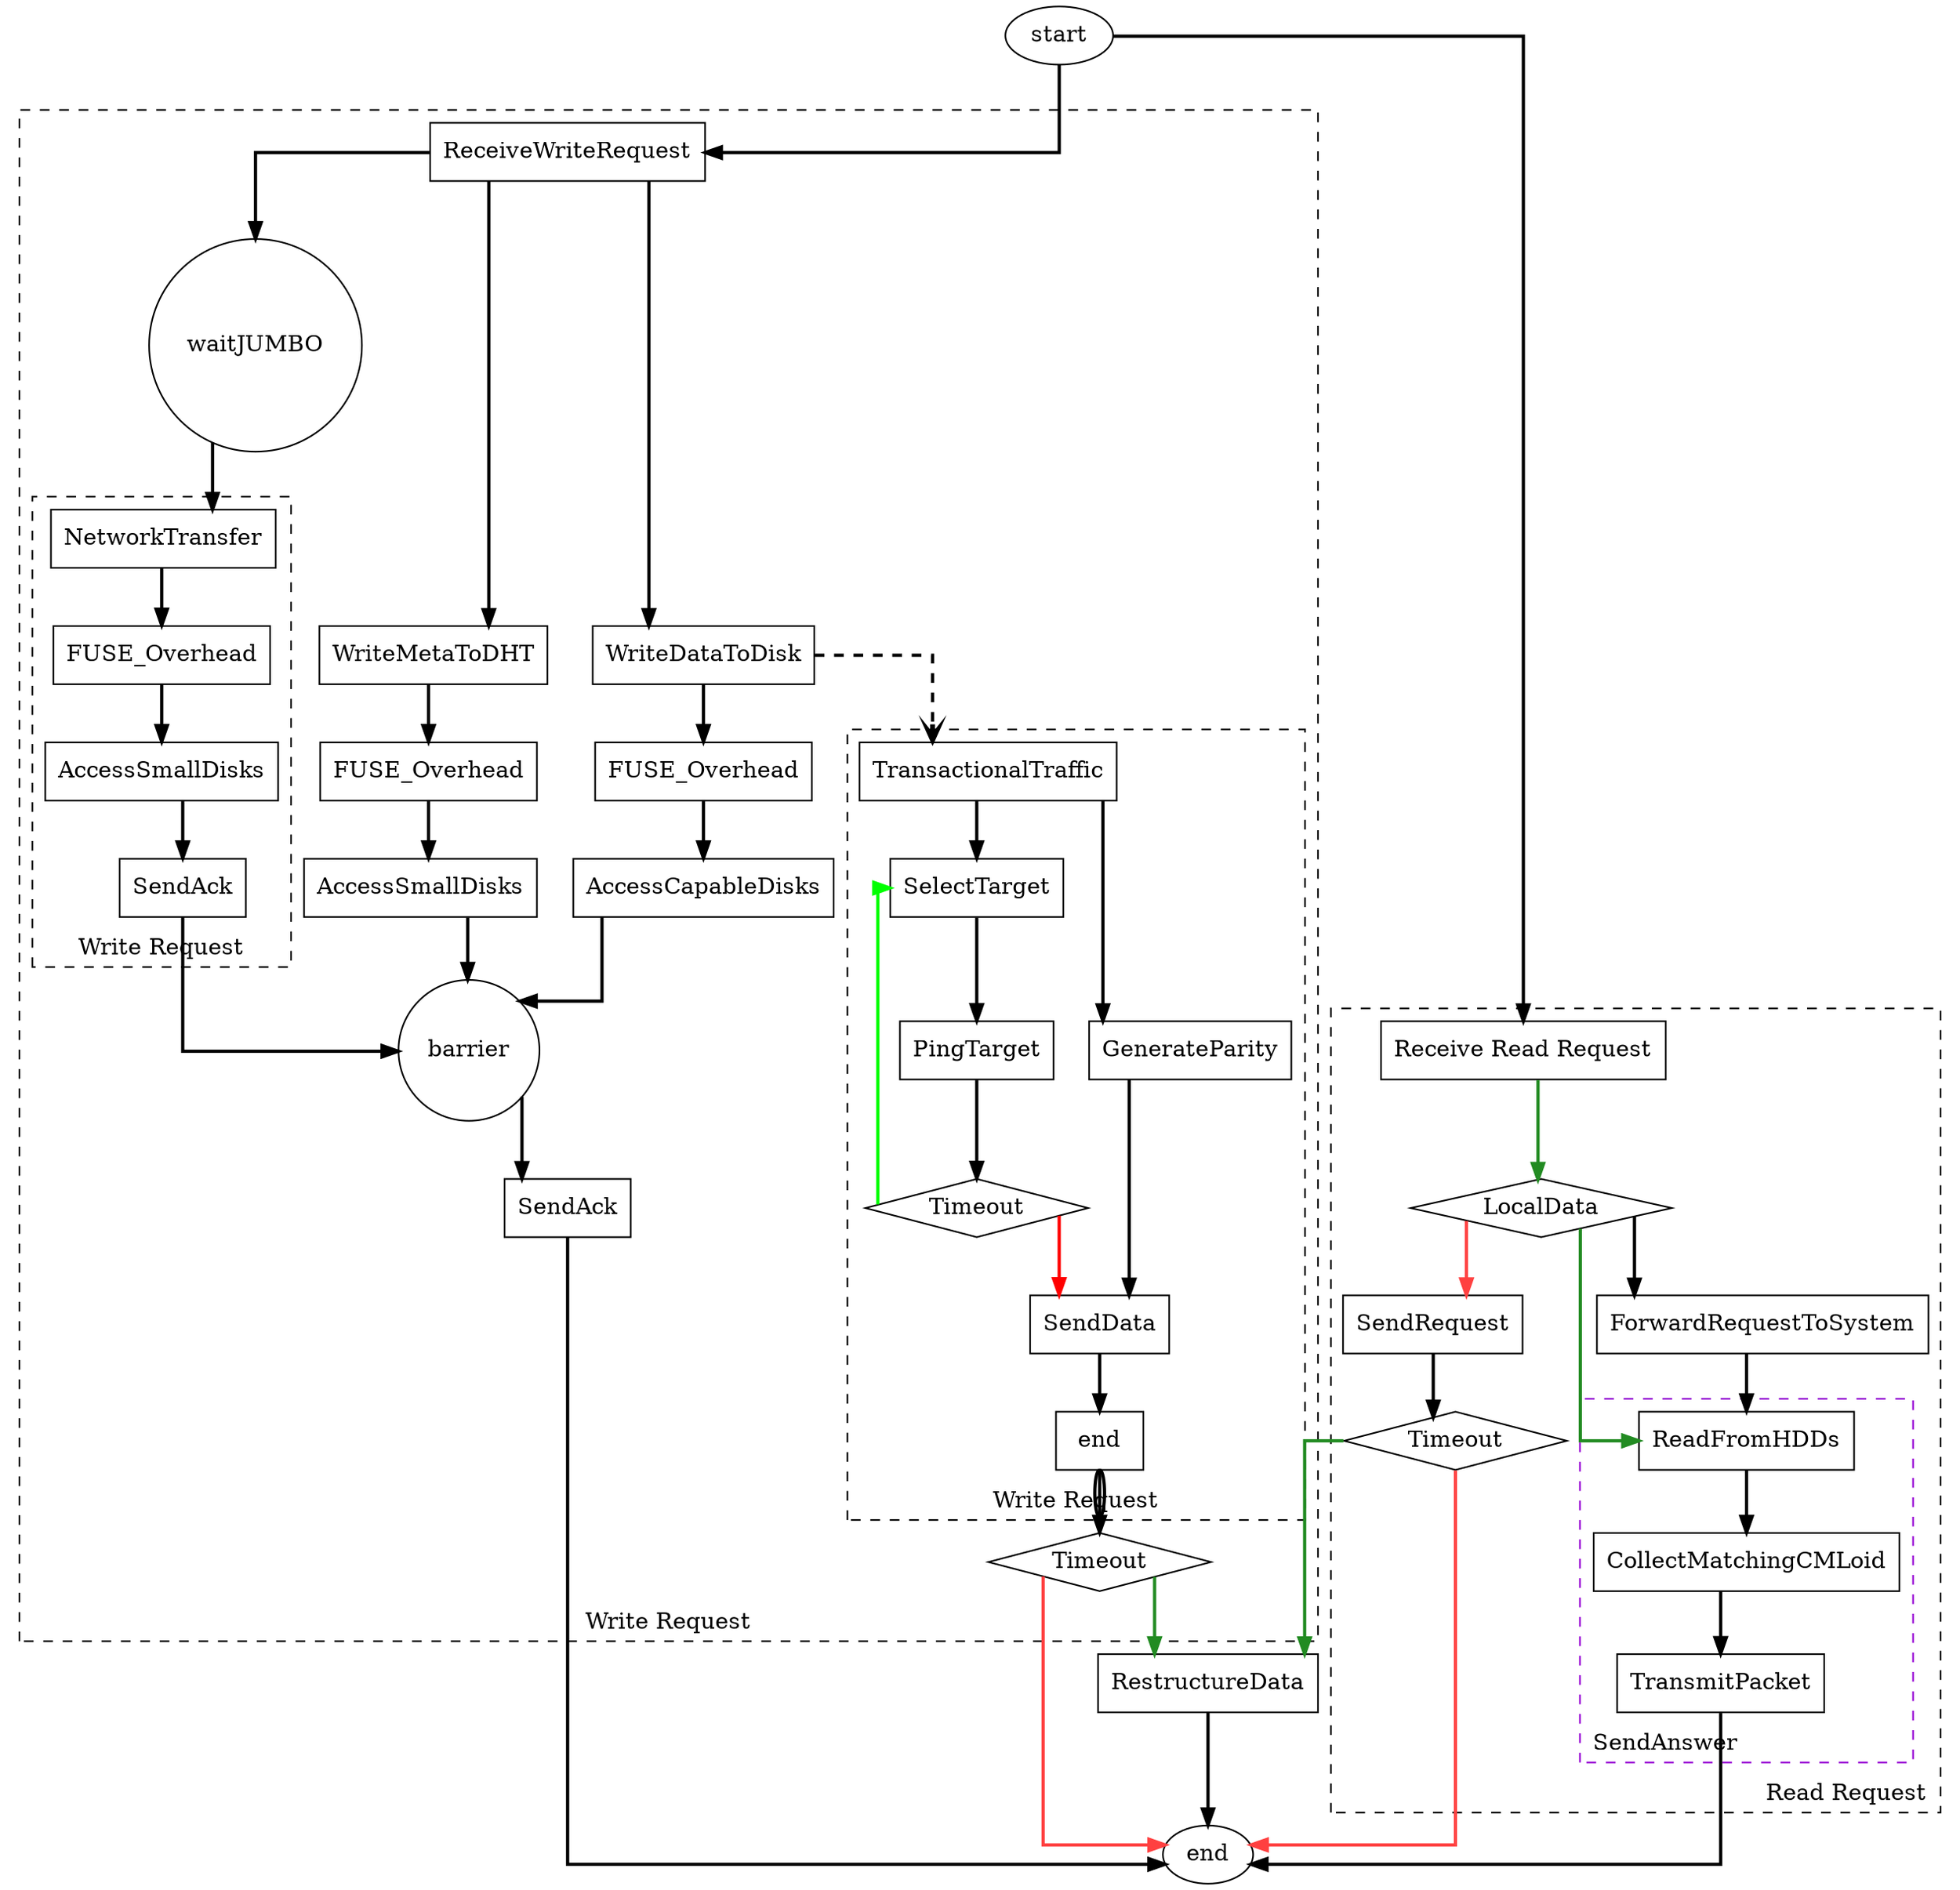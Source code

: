 digraph {
    style = dashed
    splines=ortho
    nodesep=0.3
    node [shape=box]
    start [shape=oval]
    edge [penwidth=2]
    end [shape=oval]

    start -> "Receive Read Request"
    subgraph cluster_0 {
        label = "Read Request" labelloc="b" labeljust="r"
        timeout_1[shape=diamond label="Timeout"]
        LocalData [shape=diamond]

        "Receive Read Request" -> LocalData -> ReadFromHDDs [color=forestgreen]

        subgraph cluster {
            label = "SendAnswer" labelloc="b" labeljust="l"
            color = darkviolet

            ReadFromHDDs -> CollectMatchingCMLoid -> TransmitPacket
        }

        LocalData -> ForwardRequestToSystem -> ReadFromHDDs

        LocalData -> SendRequest [color=brown1]
        SendRequest -> timeout_1
    }
    TransmitPacket -> end
    timeout_1 -> RestructureData [color=forestgreen]
    timeout_1 -> end [color=brown1]

    start -> ReceiveWriteRequest
    subgraph cluster {
        label = "Write Request" labelloc="b"
        timeout_2[label="Timeout" shape=diamond]
        barrier[shape=circle label="barrier"]
        waitJUMBO [shape=circle]
        accessSmallDisks[label="AccessSmallDisks"]
        FUSE_Overhead_2 [label=FUSE_Overhead]
        WriteDataToDisk -> TransactionalTraffic [arrowhead=open style=dashed]

        ReceiveWriteRequest ->  WriteDataToDisk -> FUSE_Overhead -> AccessCapableDisks -> barrier
        ReceiveWriteRequest -> WriteMetaToDHT -> FUSE_Overhead_2 -> accessSmallDisks ->barrier
        ReceiveWriteRequest -> waitJUMBO -> NetworkTransfer
        subgraph cluster_propagation {
            FUSE [label="FUSE_Overhead"]
            send_ack[label="SendAck"]
            NetworkTransfer -> FUSE -> 
            AccessSmallDisks -> send_ack
        }
        send_ack -> barrier
        barrier -> SendAck

        #subgraph for TransactionalTraffic
        subgraph cluster_1 {
            endTrans [label="end"]
            TransTimeout[label="Timeout" shape=diamond]
            TransactionalTraffic -> SelectTarget -> PingTarget -> TransTimeout
            TransTimeout -> SendData [color=red]
            TransTimeout -> SelectTarget [color=green]
            TransactionalTraffic -> GenerateParity -> SendData ->  endTrans
        }
        endTrans -> timeout_2 [color="black:invis:black:invis:black"
            edgetooltip="Calls to multiple nodes"]
    }
    timeout_2 -> end [color=brown1]
    timeout_2 -> RestructureData [color=forestgreen]
    RestructureData -> end
    SendAck -> end

}

